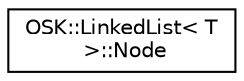 digraph "Representación gráfica de la clase"
{
 // LATEX_PDF_SIZE
  edge [fontname="Helvetica",fontsize="10",labelfontname="Helvetica",labelfontsize="10"];
  node [fontname="Helvetica",fontsize="10",shape=record];
  rankdir="LR";
  Node0 [label="OSK::LinkedList\< T\l \>::Node",height=0.2,width=0.4,color="black", fillcolor="white", style="filled",URL="$class_o_s_k_1_1_linked_list_1_1_node.html",tooltip="Un nodo contiene un valor almacenado, y referencias a los nodos anterior y posterior."];
}

